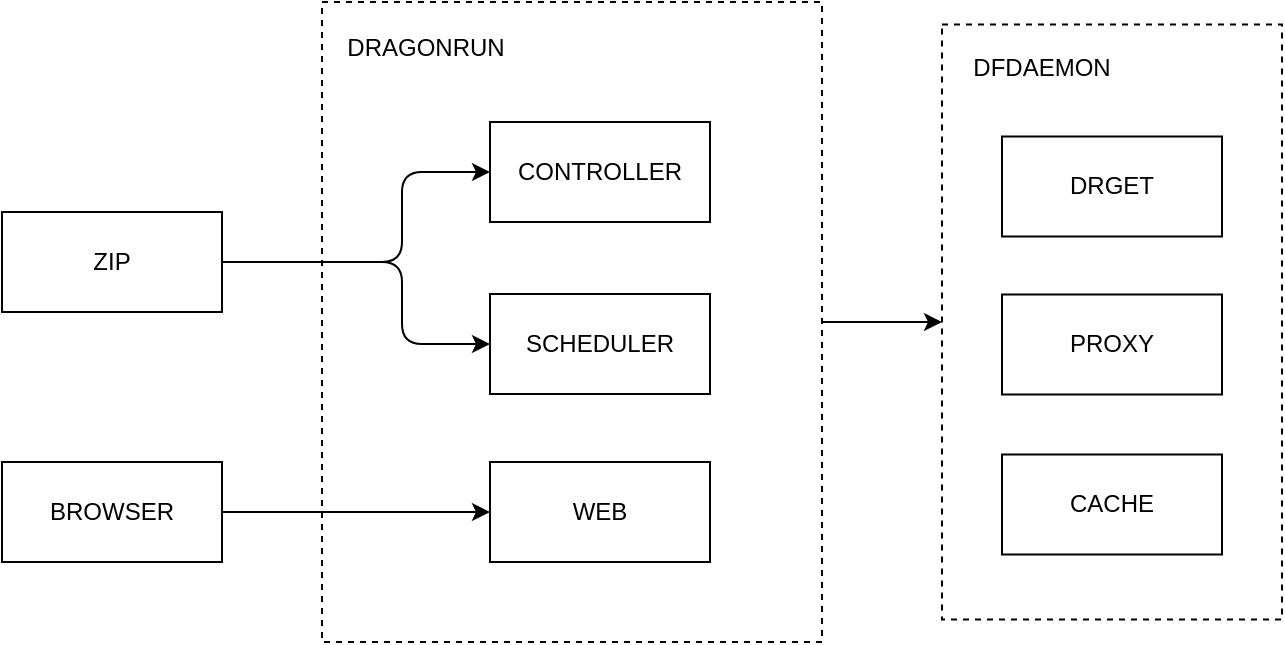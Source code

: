 <mxfile>
    <diagram id="hEeUyhEuUHNxcRoj7Iha" name="Page-1">
        <mxGraphModel dx="1374" dy="800" grid="1" gridSize="10" guides="1" tooltips="1" connect="1" arrows="1" fold="1" page="1" pageScale="1" pageWidth="850" pageHeight="1100" math="0" shadow="0">
            <root>
                <mxCell id="0"/>
                <mxCell id="1" parent="0"/>
                <mxCell id="4" value="" style="rounded=0;whiteSpace=wrap;html=1;dashed=1;" parent="1" vertex="1">
                    <mxGeometry x="460" y="80" width="250" height="320" as="geometry"/>
                </mxCell>
                <mxCell id="44" value="" style="rounded=0;whiteSpace=wrap;html=1;dashed=1;" parent="1" vertex="1">
                    <mxGeometry x="770" y="91.25" width="170" height="297.5" as="geometry"/>
                </mxCell>
                <mxCell id="5" value="DRAGONRUN" style="text;html=1;strokeColor=none;fillColor=none;align=center;verticalAlign=middle;whiteSpace=wrap;rounded=0;" parent="1" vertex="1">
                    <mxGeometry x="482" y="88" width="60" height="30" as="geometry"/>
                </mxCell>
                <mxCell id="7" value="BROWSER" style="rounded=0;whiteSpace=wrap;html=1;" parent="1" vertex="1">
                    <mxGeometry x="300" y="310" width="110" height="50" as="geometry"/>
                </mxCell>
                <mxCell id="8" value="ZIP" style="rounded=0;whiteSpace=wrap;html=1;" parent="1" vertex="1">
                    <mxGeometry x="300" y="185" width="110" height="50" as="geometry"/>
                </mxCell>
                <mxCell id="31" value="" style="endArrow=classic;startArrow=none;html=1;exitX=1;exitY=0.5;exitDx=0;exitDy=0;entryX=0;entryY=0.5;entryDx=0;entryDy=0;startFill=0;" parent="1" source="7" target="38" edge="1">
                    <mxGeometry width="50" height="50" relative="1" as="geometry">
                        <mxPoint x="540" y="350" as="sourcePoint"/>
                        <mxPoint x="590" y="300" as="targetPoint"/>
                    </mxGeometry>
                </mxCell>
                <mxCell id="34" value="DRGET" style="rounded=0;whiteSpace=wrap;html=1;" parent="1" vertex="1">
                    <mxGeometry x="800" y="147.25" width="110" height="50" as="geometry"/>
                </mxCell>
                <mxCell id="35" value="PROXY" style="rounded=0;whiteSpace=wrap;html=1;" parent="1" vertex="1">
                    <mxGeometry x="800" y="226.25" width="110" height="50" as="geometry"/>
                </mxCell>
                <mxCell id="38" value="WEB" style="rounded=0;whiteSpace=wrap;html=1;" parent="1" vertex="1">
                    <mxGeometry x="544" y="310" width="110" height="50" as="geometry"/>
                </mxCell>
                <mxCell id="45" value="CONTROLLER" style="rounded=0;whiteSpace=wrap;html=1;" parent="1" vertex="1">
                    <mxGeometry x="544" y="140" width="110" height="50" as="geometry"/>
                </mxCell>
                <mxCell id="46" value="SCHEDULER" style="rounded=0;whiteSpace=wrap;html=1;" parent="1" vertex="1">
                    <mxGeometry x="544" y="226" width="110" height="50" as="geometry"/>
                </mxCell>
                <mxCell id="49" value="" style="endArrow=classic;html=1;entryX=0;entryY=0.5;entryDx=0;entryDy=0;exitX=1;exitY=0.5;exitDx=0;exitDy=0;" parent="1" source="4" target="44" edge="1">
                    <mxGeometry width="50" height="50" relative="1" as="geometry">
                        <mxPoint x="710" y="430" as="sourcePoint"/>
                        <mxPoint x="760" y="380" as="targetPoint"/>
                    </mxGeometry>
                </mxCell>
                <mxCell id="50" value="" style="edgeStyle=elbowEdgeStyle;elbow=horizontal;endArrow=classic;html=1;exitX=1;exitY=0.5;exitDx=0;exitDy=0;entryX=0;entryY=0.5;entryDx=0;entryDy=0;" parent="1" source="8" target="45" edge="1">
                    <mxGeometry width="50" height="50" relative="1" as="geometry">
                        <mxPoint x="680" y="410" as="sourcePoint"/>
                        <mxPoint x="730" y="360" as="targetPoint"/>
                        <Array as="points">
                            <mxPoint x="500" y="210"/>
                        </Array>
                    </mxGeometry>
                </mxCell>
                <mxCell id="51" value="" style="edgeStyle=elbowEdgeStyle;elbow=horizontal;endArrow=classic;html=1;exitX=1;exitY=0.5;exitDx=0;exitDy=0;entryX=0;entryY=0.5;entryDx=0;entryDy=0;" parent="1" source="8" target="46" edge="1">
                    <mxGeometry width="50" height="50" relative="1" as="geometry">
                        <mxPoint x="420" y="211" as="sourcePoint"/>
                        <mxPoint x="554" y="175" as="targetPoint"/>
                        <Array as="points">
                            <mxPoint x="500" y="230"/>
                        </Array>
                    </mxGeometry>
                </mxCell>
                <mxCell id="52" value="DFDAEMON" style="text;html=1;strokeColor=none;fillColor=none;align=center;verticalAlign=middle;whiteSpace=wrap;rounded=0;" parent="1" vertex="1">
                    <mxGeometry x="770" y="98.25" width="100" height="30" as="geometry"/>
                </mxCell>
                <mxCell id="53" value="CACHE" style="rounded=0;whiteSpace=wrap;html=1;" vertex="1" parent="1">
                    <mxGeometry x="800" y="306.25" width="110" height="50" as="geometry"/>
                </mxCell>
            </root>
        </mxGraphModel>
    </diagram>
</mxfile>